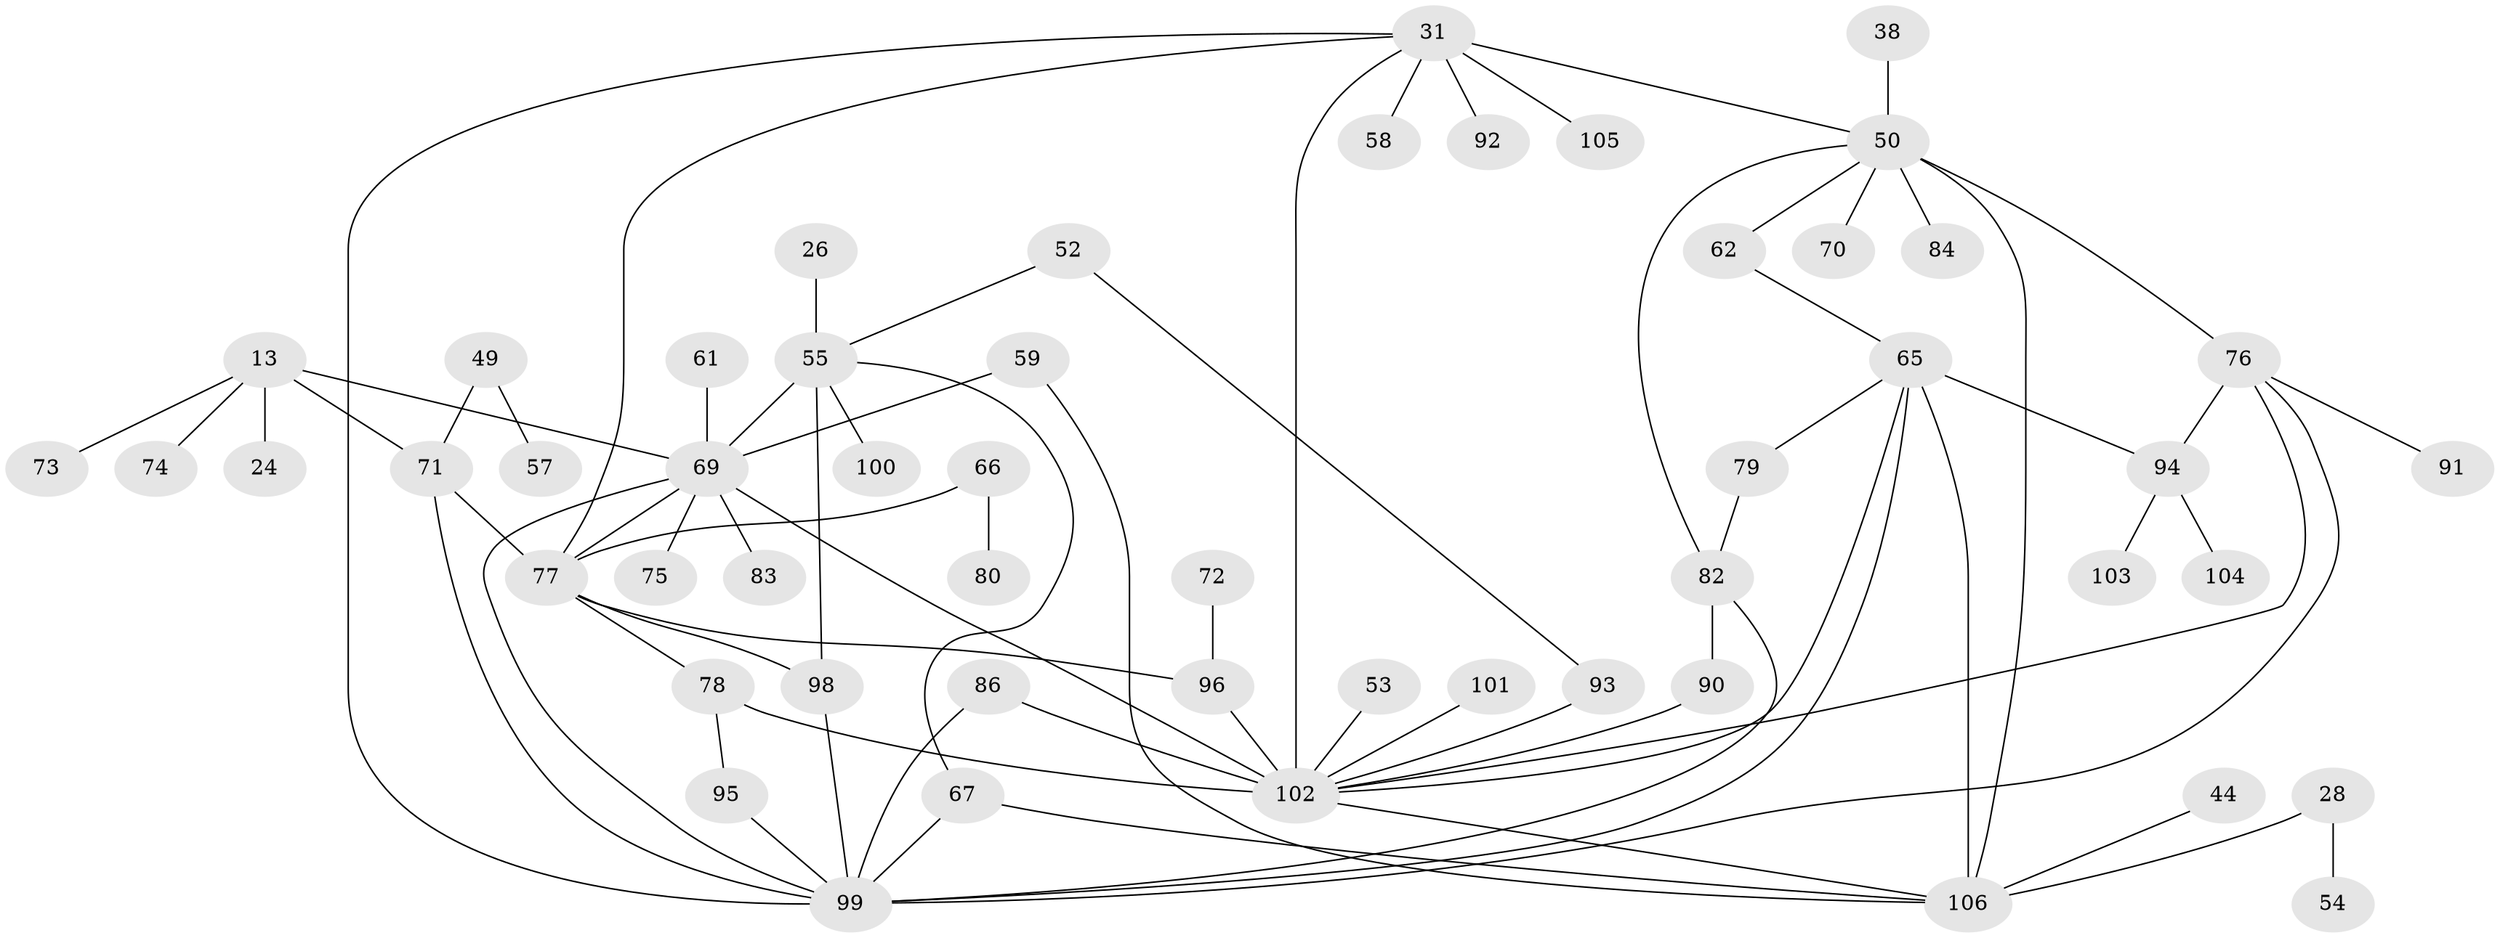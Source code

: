 // original degree distribution, {4: 0.16037735849056603, 6: 0.04716981132075472, 3: 0.18867924528301888, 5: 0.0660377358490566, 1: 0.27358490566037735, 2: 0.25471698113207547, 8: 0.009433962264150943}
// Generated by graph-tools (version 1.1) at 2025/41/03/09/25 04:41:35]
// undirected, 53 vertices, 76 edges
graph export_dot {
graph [start="1"]
  node [color=gray90,style=filled];
  13;
  24;
  26;
  28;
  31;
  38;
  44;
  49;
  50 [super="+6+21"];
  52;
  53;
  54;
  55 [super="+36+41"];
  57;
  58;
  59;
  61;
  62;
  65 [super="+33"];
  66;
  67 [super="+16+27"];
  69 [super="+9+17+37"];
  70;
  71 [super="+22"];
  72;
  73;
  74;
  75;
  76 [super="+30"];
  77 [super="+29+45+64+46"];
  78 [super="+51"];
  79;
  80;
  82 [super="+19"];
  83;
  84;
  86;
  90 [super="+35"];
  91;
  92 [super="+85"];
  93;
  94;
  95;
  96 [super="+20+68"];
  98 [super="+88+97"];
  99 [super="+43+60+81+56+87"];
  100;
  101;
  102 [super="+12+63+89+4"];
  103;
  104;
  105;
  106 [super="+8+14+47"];
  13 -- 24;
  13 -- 71 [weight=2];
  13 -- 73;
  13 -- 74;
  13 -- 69;
  26 -- 55;
  28 -- 54;
  28 -- 106;
  31 -- 58;
  31 -- 92 [weight=2];
  31 -- 105;
  31 -- 50;
  31 -- 102;
  31 -- 77;
  31 -- 99;
  38 -- 50;
  44 -- 106;
  49 -- 57;
  49 -- 71;
  50 -- 70;
  50 -- 84;
  50 -- 62;
  50 -- 82;
  50 -- 106;
  50 -- 76 [weight=2];
  52 -- 93;
  52 -- 55;
  53 -- 102;
  55 -- 100;
  55 -- 69 [weight=2];
  55 -- 67;
  55 -- 98 [weight=2];
  59 -- 69;
  59 -- 106;
  61 -- 69;
  62 -- 65;
  65 -- 106 [weight=2];
  65 -- 94;
  65 -- 79;
  65 -- 99;
  65 -- 102;
  66 -- 80;
  66 -- 77;
  67 -- 106;
  67 -- 99;
  69 -- 83;
  69 -- 77;
  69 -- 99;
  69 -- 75;
  69 -- 102;
  71 -- 77;
  71 -- 99;
  72 -- 96;
  76 -- 91;
  76 -- 94;
  76 -- 99;
  76 -- 102;
  77 -- 78;
  77 -- 96 [weight=2];
  77 -- 98;
  78 -- 102 [weight=3];
  78 -- 95;
  79 -- 82;
  82 -- 90 [weight=2];
  82 -- 99;
  86 -- 99;
  86 -- 102;
  90 -- 102;
  93 -- 102;
  94 -- 103;
  94 -- 104;
  95 -- 99;
  96 -- 102 [weight=3];
  98 -- 99;
  101 -- 102;
  102 -- 106 [weight=2];
}
